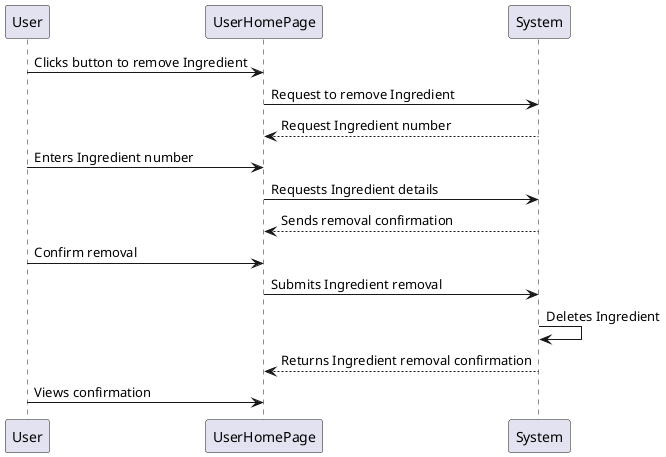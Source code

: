@startuml
User -> UserHomePage: Clicks button to remove Ingredient
UserHomePage -> System: Request to remove Ingredient
System --> UserHomePage: Request Ingredient number
User -> UserHomePage: Enters Ingredient number
UserHomePage -> System: Requests Ingredient details
System --> UserHomePage: Sends removal confirmation

User -> UserHomePage: Confirm removal
UserHomePage -> System: Submits Ingredient removal

System -> System: Deletes Ingredient
System --> UserHomePage: Returns Ingredient removal confirmation
User -> UserHomePage: Views confirmation

@enduml
